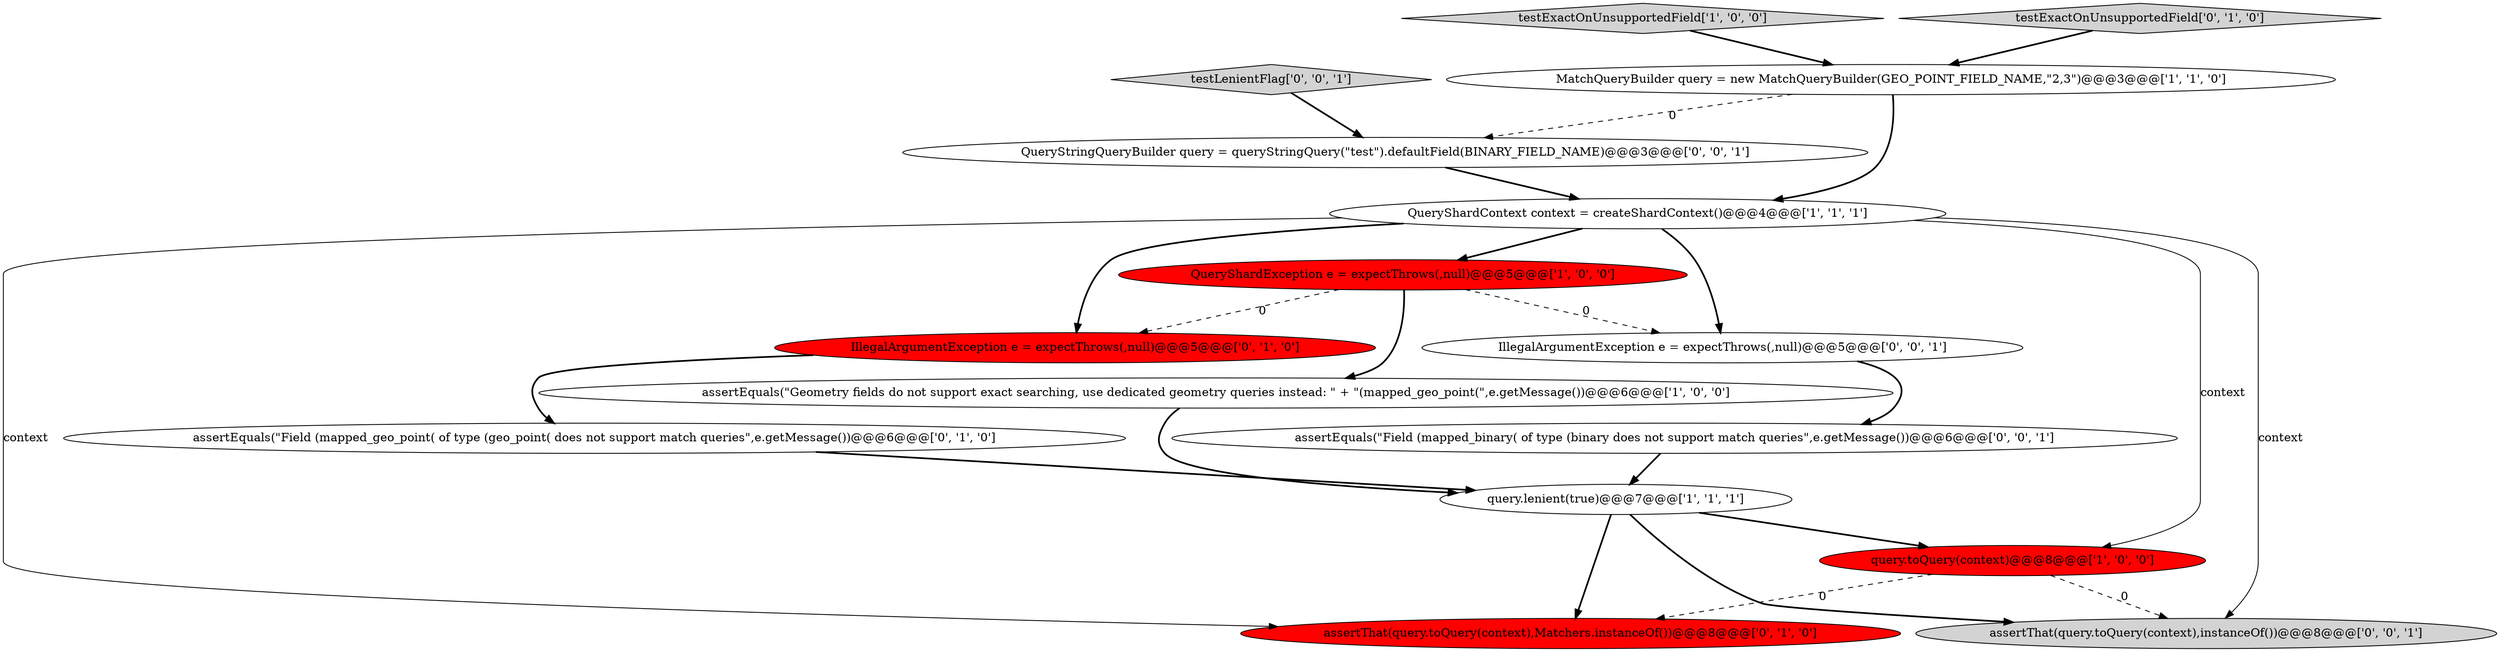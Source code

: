 digraph {
12 [style = filled, label = "testLenientFlag['0', '0', '1']", fillcolor = lightgray, shape = diamond image = "AAA0AAABBB3BBB"];
2 [style = filled, label = "MatchQueryBuilder query = new MatchQueryBuilder(GEO_POINT_FIELD_NAME,\"2,3\")@@@3@@@['1', '1', '0']", fillcolor = white, shape = ellipse image = "AAA0AAABBB1BBB"];
8 [style = filled, label = "assertThat(query.toQuery(context),Matchers.instanceOf())@@@8@@@['0', '1', '0']", fillcolor = red, shape = ellipse image = "AAA1AAABBB2BBB"];
9 [style = filled, label = "assertEquals(\"Field (mapped_geo_point( of type (geo_point( does not support match queries\",e.getMessage())@@@6@@@['0', '1', '0']", fillcolor = white, shape = ellipse image = "AAA0AAABBB2BBB"];
0 [style = filled, label = "testExactOnUnsupportedField['1', '0', '0']", fillcolor = lightgray, shape = diamond image = "AAA0AAABBB1BBB"];
7 [style = filled, label = "IllegalArgumentException e = expectThrows(,null)@@@5@@@['0', '1', '0']", fillcolor = red, shape = ellipse image = "AAA1AAABBB2BBB"];
3 [style = filled, label = "QueryShardException e = expectThrows(,null)@@@5@@@['1', '0', '0']", fillcolor = red, shape = ellipse image = "AAA1AAABBB1BBB"];
5 [style = filled, label = "query.lenient(true)@@@7@@@['1', '1', '1']", fillcolor = white, shape = ellipse image = "AAA0AAABBB1BBB"];
10 [style = filled, label = "testExactOnUnsupportedField['0', '1', '0']", fillcolor = lightgray, shape = diamond image = "AAA0AAABBB2BBB"];
13 [style = filled, label = "QueryStringQueryBuilder query = queryStringQuery(\"test\").defaultField(BINARY_FIELD_NAME)@@@3@@@['0', '0', '1']", fillcolor = white, shape = ellipse image = "AAA0AAABBB3BBB"];
15 [style = filled, label = "assertThat(query.toQuery(context),instanceOf())@@@8@@@['0', '0', '1']", fillcolor = lightgray, shape = ellipse image = "AAA0AAABBB3BBB"];
14 [style = filled, label = "assertEquals(\"Field (mapped_binary( of type (binary does not support match queries\",e.getMessage())@@@6@@@['0', '0', '1']", fillcolor = white, shape = ellipse image = "AAA0AAABBB3BBB"];
1 [style = filled, label = "assertEquals(\"Geometry fields do not support exact searching, use dedicated geometry queries instead: \" + \"(mapped_geo_point(\",e.getMessage())@@@6@@@['1', '0', '0']", fillcolor = white, shape = ellipse image = "AAA0AAABBB1BBB"];
6 [style = filled, label = "query.toQuery(context)@@@8@@@['1', '0', '0']", fillcolor = red, shape = ellipse image = "AAA1AAABBB1BBB"];
4 [style = filled, label = "QueryShardContext context = createShardContext()@@@4@@@['1', '1', '1']", fillcolor = white, shape = ellipse image = "AAA0AAABBB1BBB"];
11 [style = filled, label = "IllegalArgumentException e = expectThrows(,null)@@@5@@@['0', '0', '1']", fillcolor = white, shape = ellipse image = "AAA0AAABBB3BBB"];
1->5 [style = bold, label=""];
4->3 [style = bold, label=""];
5->8 [style = bold, label=""];
6->8 [style = dashed, label="0"];
4->8 [style = solid, label="context"];
4->6 [style = solid, label="context"];
3->1 [style = bold, label=""];
11->14 [style = bold, label=""];
3->7 [style = dashed, label="0"];
4->15 [style = solid, label="context"];
0->2 [style = bold, label=""];
5->15 [style = bold, label=""];
2->4 [style = bold, label=""];
4->7 [style = bold, label=""];
7->9 [style = bold, label=""];
12->13 [style = bold, label=""];
5->6 [style = bold, label=""];
6->15 [style = dashed, label="0"];
2->13 [style = dashed, label="0"];
9->5 [style = bold, label=""];
10->2 [style = bold, label=""];
4->11 [style = bold, label=""];
3->11 [style = dashed, label="0"];
14->5 [style = bold, label=""];
13->4 [style = bold, label=""];
}
